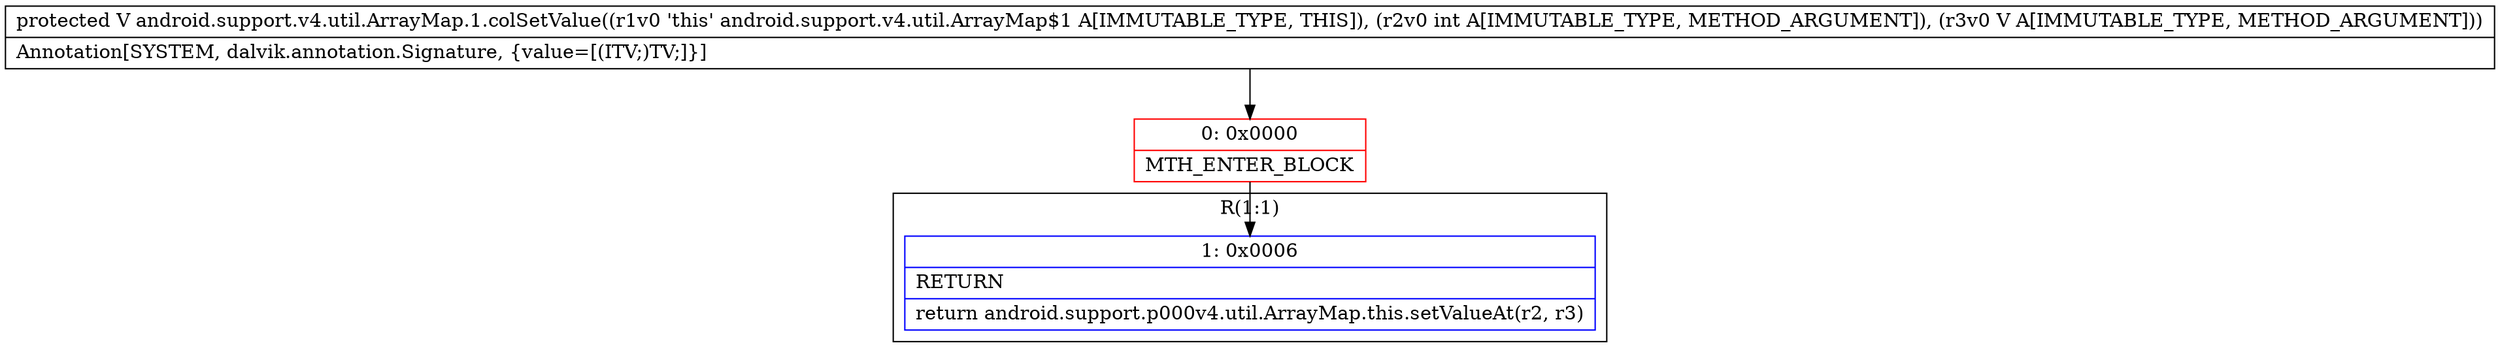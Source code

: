 digraph "CFG forandroid.support.v4.util.ArrayMap.1.colSetValue(ILjava\/lang\/Object;)Ljava\/lang\/Object;" {
subgraph cluster_Region_949150146 {
label = "R(1:1)";
node [shape=record,color=blue];
Node_1 [shape=record,label="{1\:\ 0x0006|RETURN\l|return android.support.p000v4.util.ArrayMap.this.setValueAt(r2, r3)\l}"];
}
Node_0 [shape=record,color=red,label="{0\:\ 0x0000|MTH_ENTER_BLOCK\l}"];
MethodNode[shape=record,label="{protected V android.support.v4.util.ArrayMap.1.colSetValue((r1v0 'this' android.support.v4.util.ArrayMap$1 A[IMMUTABLE_TYPE, THIS]), (r2v0 int A[IMMUTABLE_TYPE, METHOD_ARGUMENT]), (r3v0 V A[IMMUTABLE_TYPE, METHOD_ARGUMENT]))  | Annotation[SYSTEM, dalvik.annotation.Signature, \{value=[(ITV;)TV;]\}]\l}"];
MethodNode -> Node_0;
Node_0 -> Node_1;
}

